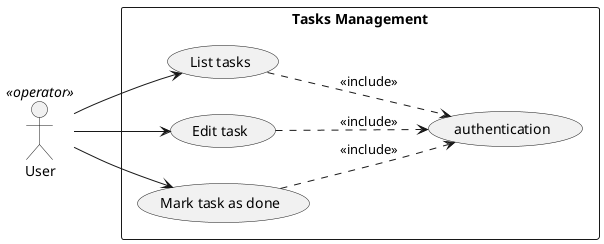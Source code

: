 @startuml
left to right direction

User    <<operator>> as user

rectangle "Tasks Management" {
  (List tasks) as listTasks
  (Edit task) as editTask
  (Mark task as done) as markDone
  (authentication) as auth
}

user --> listTasks
user --> editTask
user --> markDone

listTasks ..> auth : <<include>>
editTask ..> auth : <<include>>
markDone ..> auth : <<include>>

@enduml
